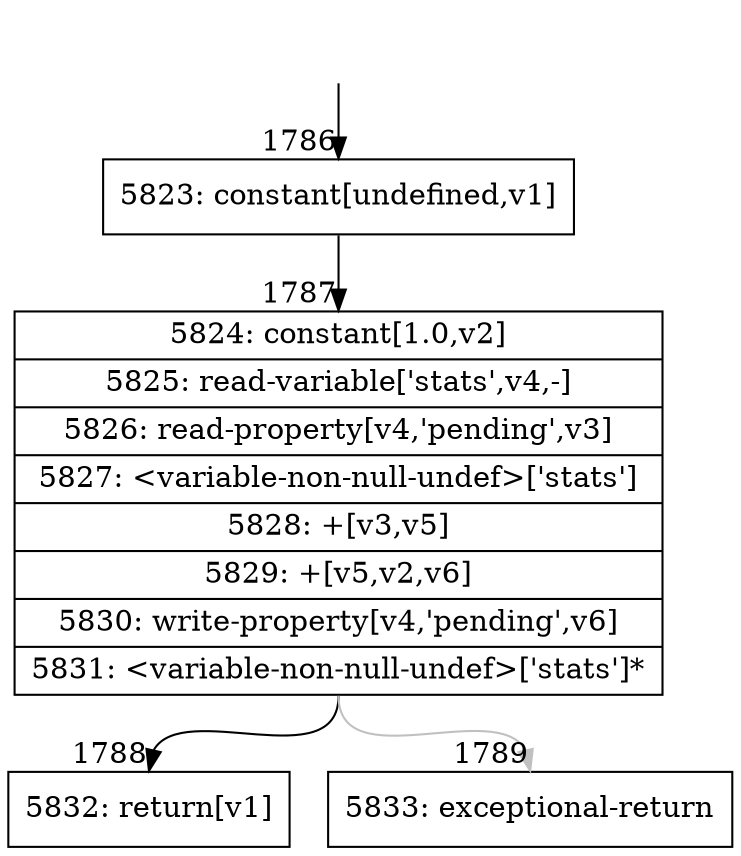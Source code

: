 digraph {
rankdir="TD"
BB_entry167[shape=none,label=""];
BB_entry167 -> BB1786 [tailport=s, headport=n, headlabel="    1786"]
BB1786 [shape=record label="{5823: constant[undefined,v1]}" ] 
BB1786 -> BB1787 [tailport=s, headport=n, headlabel="      1787"]
BB1787 [shape=record label="{5824: constant[1.0,v2]|5825: read-variable['stats',v4,-]|5826: read-property[v4,'pending',v3]|5827: \<variable-non-null-undef\>['stats']|5828: +[v3,v5]|5829: +[v5,v2,v6]|5830: write-property[v4,'pending',v6]|5831: \<variable-non-null-undef\>['stats']*}" ] 
BB1787 -> BB1788 [tailport=s, headport=n, headlabel="      1788"]
BB1787 -> BB1789 [tailport=s, headport=n, color=gray, headlabel="      1789"]
BB1788 [shape=record label="{5832: return[v1]}" ] 
BB1789 [shape=record label="{5833: exceptional-return}" ] 
//#$~ 2265
}
